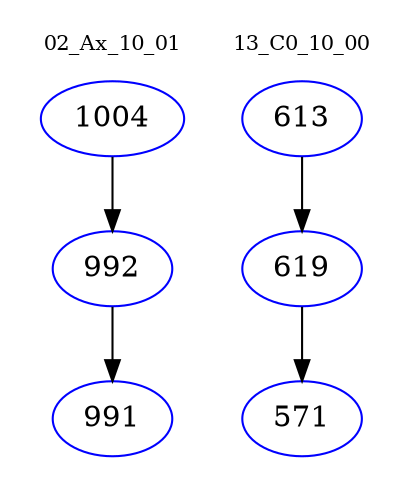 digraph{
subgraph cluster_0 {
color = white
label = "02_Ax_10_01";
fontsize=10;
T0_1004 [label="1004", color="blue"]
T0_1004 -> T0_992 [color="black"]
T0_992 [label="992", color="blue"]
T0_992 -> T0_991 [color="black"]
T0_991 [label="991", color="blue"]
}
subgraph cluster_1 {
color = white
label = "13_C0_10_00";
fontsize=10;
T1_613 [label="613", color="blue"]
T1_613 -> T1_619 [color="black"]
T1_619 [label="619", color="blue"]
T1_619 -> T1_571 [color="black"]
T1_571 [label="571", color="blue"]
}
}
